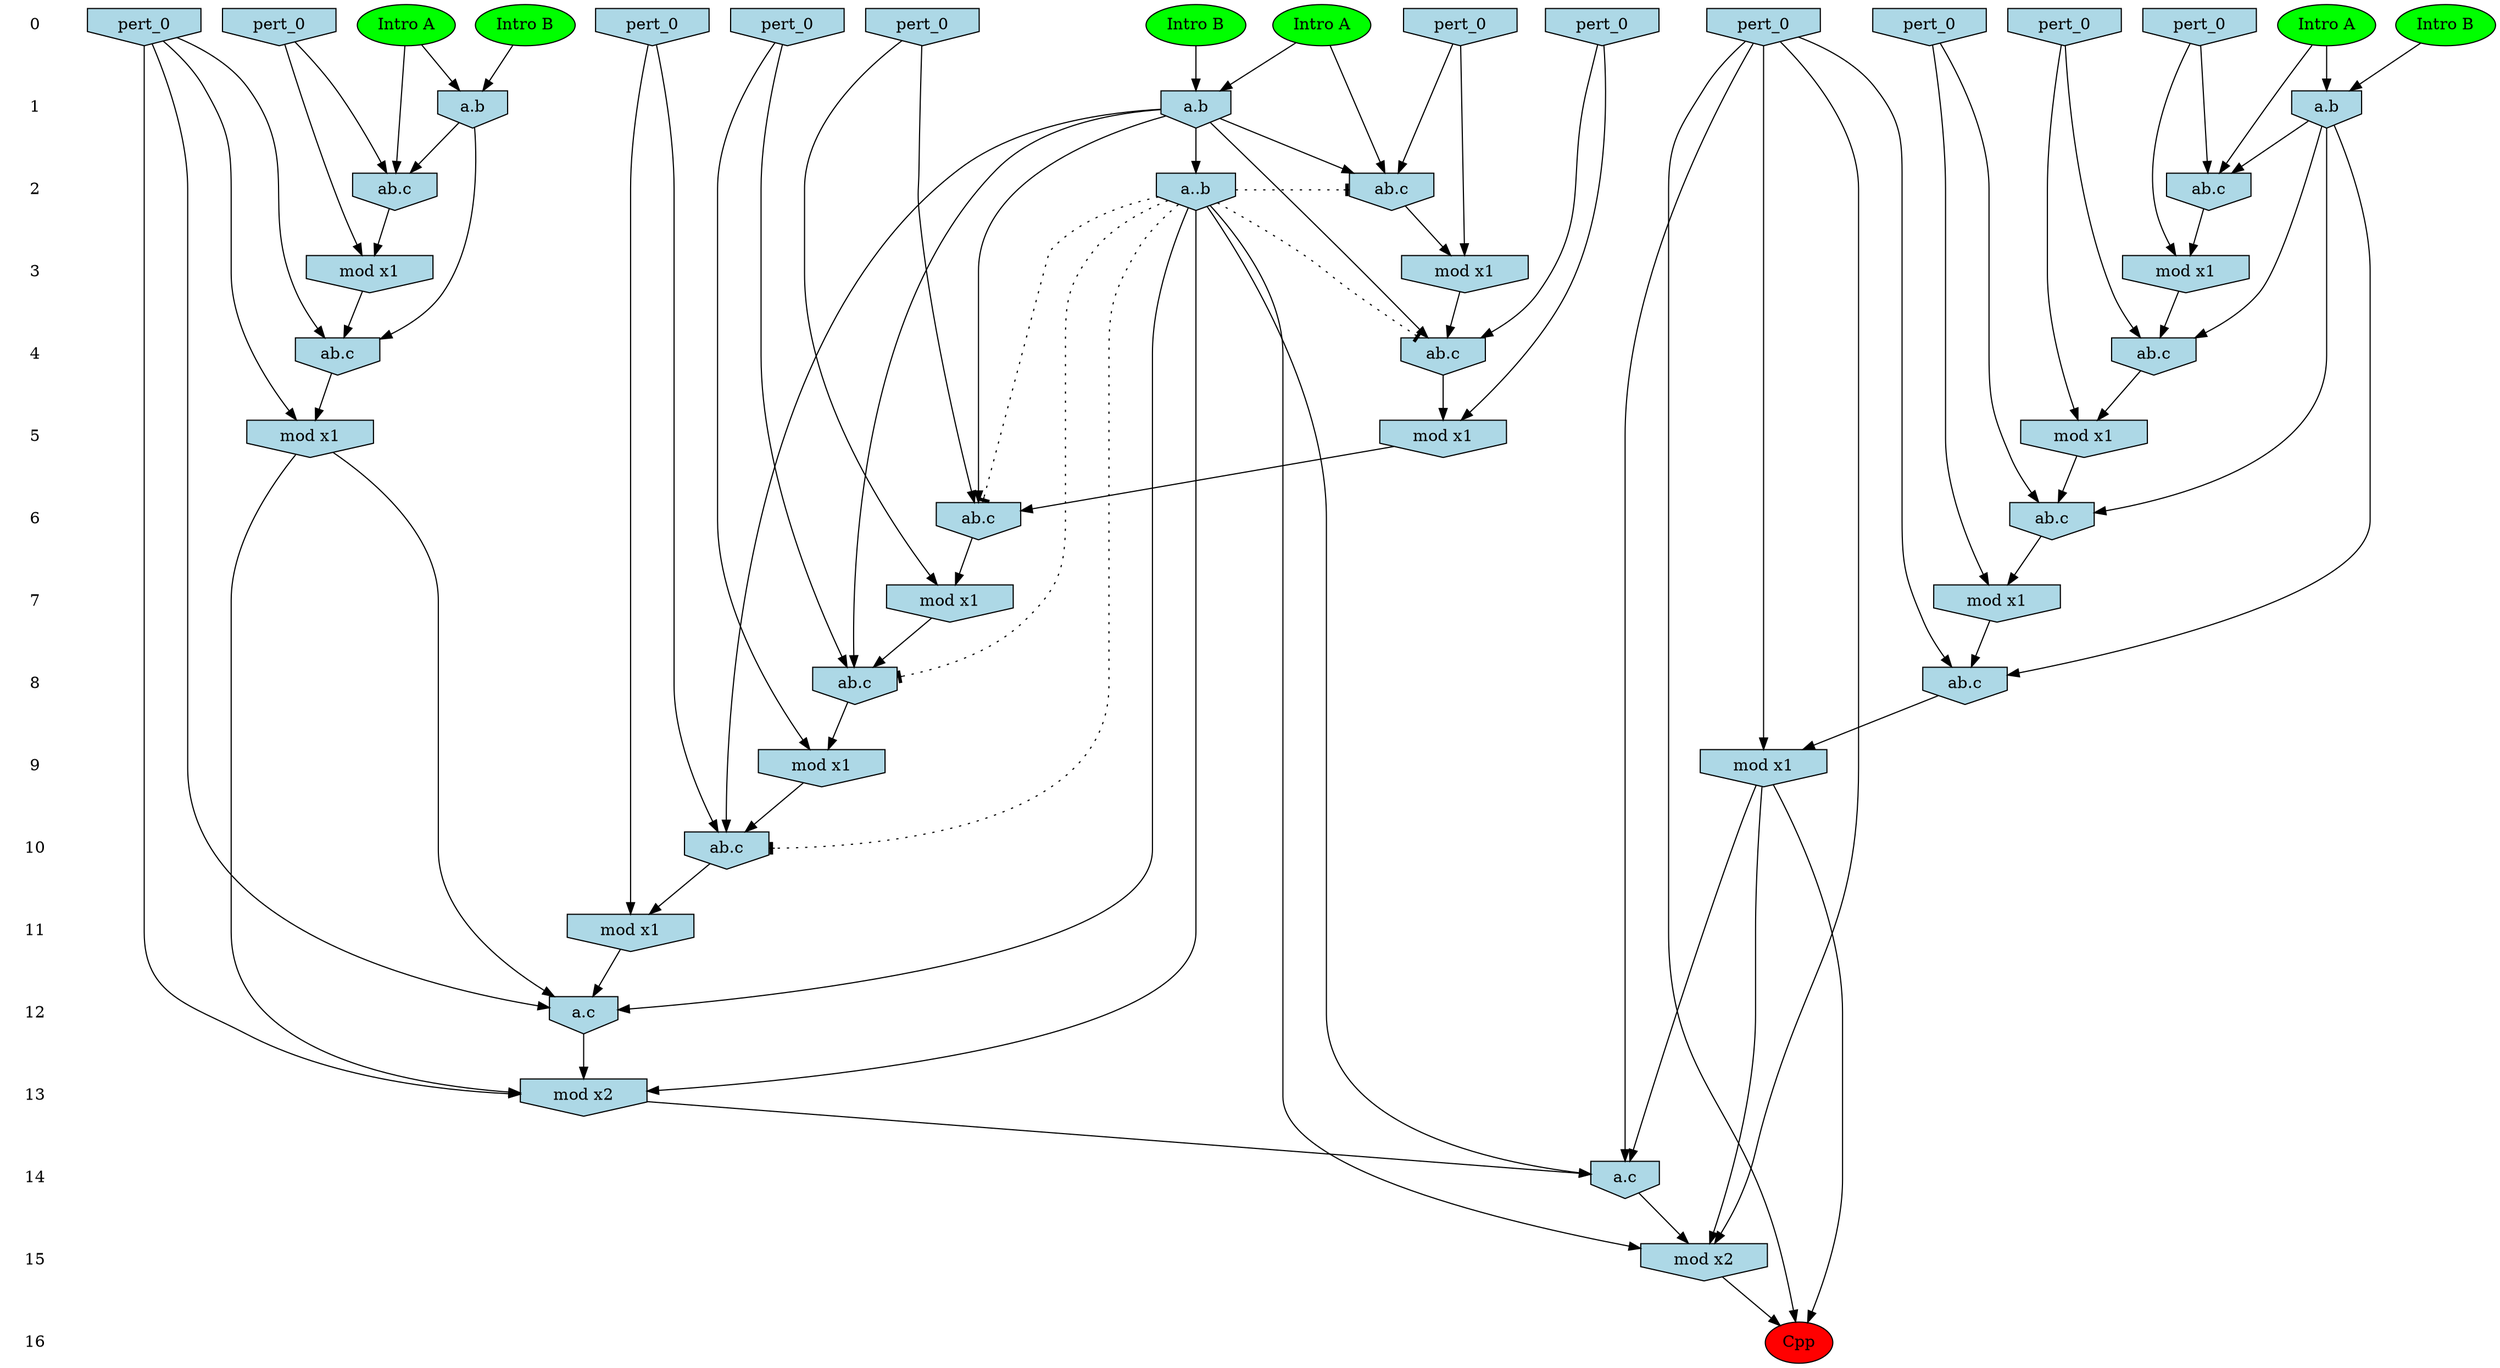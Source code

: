 /* Compression of 1 causal flows obtained in average at 2.004789E+01 t.u */
/* Compressed causal flows were: [8] */
digraph G{
 ranksep=.5 ; 
{ rank = same ; "0" [shape=plaintext] ; node_1 [label ="Intro A", style=filled,fillcolor=green] ;
node_2 [label ="Intro B", style=filled,fillcolor=green] ;
node_3 [label ="Intro A", style=filled,fillcolor=green] ;
node_4 [label ="Intro A", style=filled,fillcolor=green] ;
node_5 [label ="Intro B", style=filled,fillcolor=green] ;
node_6 [label ="Intro B", style=filled,fillcolor=green] ;
node_10 [label="pert_0", shape=invhouse, style=filled, fillcolor = lightblue] ;
node_11 [label="pert_0", shape=invhouse, style=filled, fillcolor = lightblue] ;
node_12 [label="pert_0", shape=invhouse, style=filled, fillcolor = lightblue] ;
node_13 [label="pert_0", shape=invhouse, style=filled, fillcolor = lightblue] ;
node_14 [label="pert_0", shape=invhouse, style=filled, fillcolor = lightblue] ;
node_15 [label="pert_0", shape=invhouse, style=filled, fillcolor = lightblue] ;
node_16 [label="pert_0", shape=invhouse, style=filled, fillcolor = lightblue] ;
node_17 [label="pert_0", shape=invhouse, style=filled, fillcolor = lightblue] ;
node_18 [label="pert_0", shape=invhouse, style=filled, fillcolor = lightblue] ;
node_19 [label="pert_0", shape=invhouse, style=filled, fillcolor = lightblue] ;
node_20 [label="pert_0", shape=invhouse, style=filled, fillcolor = lightblue] ;
}
{ rank = same ; "1" [shape=plaintext] ; node_7 [label="a.b", shape=invhouse, style=filled, fillcolor = lightblue] ;
node_8 [label="a.b", shape=invhouse, style=filled, fillcolor = lightblue] ;
node_9 [label="a.b", shape=invhouse, style=filled, fillcolor = lightblue] ;
}
{ rank = same ; "2" [shape=plaintext] ; node_21 [label="ab.c", shape=invhouse, style=filled, fillcolor = lightblue] ;
node_22 [label="ab.c", shape=invhouse, style=filled, fillcolor = lightblue] ;
node_23 [label="ab.c", shape=invhouse, style=filled, fillcolor = lightblue] ;
node_42 [label="a..b", shape=invhouse, style=filled, fillcolor = lightblue] ;
}
{ rank = same ; "3" [shape=plaintext] ; node_24 [label="mod x1", shape=invhouse, style=filled, fillcolor = lightblue] ;
node_26 [label="mod x1", shape=invhouse, style=filled, fillcolor = lightblue] ;
node_27 [label="mod x1", shape=invhouse, style=filled, fillcolor = lightblue] ;
}
{ rank = same ; "4" [shape=plaintext] ; node_25 [label="ab.c", shape=invhouse, style=filled, fillcolor = lightblue] ;
node_28 [label="ab.c", shape=invhouse, style=filled, fillcolor = lightblue] ;
node_30 [label="ab.c", shape=invhouse, style=filled, fillcolor = lightblue] ;
}
{ rank = same ; "5" [shape=plaintext] ; node_29 [label="mod x1", shape=invhouse, style=filled, fillcolor = lightblue] ;
node_31 [label="mod x1", shape=invhouse, style=filled, fillcolor = lightblue] ;
node_35 [label="mod x1", shape=invhouse, style=filled, fillcolor = lightblue] ;
}
{ rank = same ; "6" [shape=plaintext] ; node_32 [label="ab.c", shape=invhouse, style=filled, fillcolor = lightblue] ;
node_36 [label="ab.c", shape=invhouse, style=filled, fillcolor = lightblue] ;
}
{ rank = same ; "7" [shape=plaintext] ; node_33 [label="mod x1", shape=invhouse, style=filled, fillcolor = lightblue] ;
node_37 [label="mod x1", shape=invhouse, style=filled, fillcolor = lightblue] ;
}
{ rank = same ; "8" [shape=plaintext] ; node_34 [label="ab.c", shape=invhouse, style=filled, fillcolor = lightblue] ;
node_38 [label="ab.c", shape=invhouse, style=filled, fillcolor = lightblue] ;
}
{ rank = same ; "9" [shape=plaintext] ; node_39 [label="mod x1", shape=invhouse, style=filled, fillcolor = lightblue] ;
node_40 [label="mod x1", shape=invhouse, style=filled, fillcolor = lightblue] ;
}
{ rank = same ; "10" [shape=plaintext] ; node_41 [label="ab.c", shape=invhouse, style=filled, fillcolor = lightblue] ;
}
{ rank = same ; "11" [shape=plaintext] ; node_43 [label="mod x1", shape=invhouse, style=filled, fillcolor = lightblue] ;
}
{ rank = same ; "12" [shape=plaintext] ; node_44 [label="a.c", shape=invhouse, style=filled, fillcolor = lightblue] ;
}
{ rank = same ; "13" [shape=plaintext] ; node_45 [label="mod x2", shape=invhouse, style=filled, fillcolor = lightblue] ;
}
{ rank = same ; "14" [shape=plaintext] ; node_46 [label="a.c", shape=invhouse, style=filled, fillcolor = lightblue] ;
}
{ rank = same ; "15" [shape=plaintext] ; node_47 [label="mod x2", shape=invhouse, style=filled, fillcolor = lightblue] ;
}
{ rank = same ; "16" [shape=plaintext] ; node_48 [label ="Cpp", style=filled, fillcolor=red] ;
}
"0" -> "1" [style="invis"]; 
"1" -> "2" [style="invis"]; 
"2" -> "3" [style="invis"]; 
"3" -> "4" [style="invis"]; 
"4" -> "5" [style="invis"]; 
"5" -> "6" [style="invis"]; 
"6" -> "7" [style="invis"]; 
"7" -> "8" [style="invis"]; 
"8" -> "9" [style="invis"]; 
"9" -> "10" [style="invis"]; 
"10" -> "11" [style="invis"]; 
"11" -> "12" [style="invis"]; 
"12" -> "13" [style="invis"]; 
"13" -> "14" [style="invis"]; 
"14" -> "15" [style="invis"]; 
"15" -> "16" [style="invis"]; 
node_1 -> node_7
node_2 -> node_7
node_4 -> node_8
node_6 -> node_8
node_3 -> node_9
node_5 -> node_9
node_4 -> node_21
node_8 -> node_21
node_10 -> node_21
node_1 -> node_22
node_7 -> node_22
node_13 -> node_22
node_3 -> node_23
node_9 -> node_23
node_18 -> node_23
node_18 -> node_24
node_23 -> node_24
node_9 -> node_25
node_19 -> node_25
node_24 -> node_25
node_13 -> node_26
node_22 -> node_26
node_10 -> node_27
node_21 -> node_27
node_7 -> node_28
node_15 -> node_28
node_26 -> node_28
node_19 -> node_29
node_25 -> node_29
node_8 -> node_30
node_20 -> node_30
node_27 -> node_30
node_20 -> node_31
node_30 -> node_31
node_8 -> node_32
node_11 -> node_32
node_31 -> node_32
node_11 -> node_33
node_32 -> node_33
node_8 -> node_34
node_12 -> node_34
node_33 -> node_34
node_15 -> node_35
node_28 -> node_35
node_7 -> node_36
node_14 -> node_36
node_35 -> node_36
node_14 -> node_37
node_36 -> node_37
node_7 -> node_38
node_17 -> node_38
node_37 -> node_38
node_17 -> node_39
node_38 -> node_39
node_12 -> node_40
node_34 -> node_40
node_8 -> node_41
node_16 -> node_41
node_40 -> node_41
node_8 -> node_42
node_16 -> node_43
node_41 -> node_43
node_19 -> node_44
node_29 -> node_44
node_42 -> node_44
node_43 -> node_44
node_19 -> node_45
node_29 -> node_45
node_42 -> node_45
node_44 -> node_45
node_17 -> node_46
node_39 -> node_46
node_42 -> node_46
node_45 -> node_46
node_17 -> node_47
node_39 -> node_47
node_42 -> node_47
node_46 -> node_47
node_17 -> node_48
node_39 -> node_48
node_47 -> node_48
node_42 -> node_21 [style=dotted, arrowhead = tee] 
node_42 -> node_30 [style=dotted, arrowhead = tee] 
node_42 -> node_32 [style=dotted, arrowhead = tee] 
node_42 -> node_34 [style=dotted, arrowhead = tee] 
node_42 -> node_41 [style=dotted, arrowhead = tee] 
}
/*
 Dot generation time: 0.000000
*/